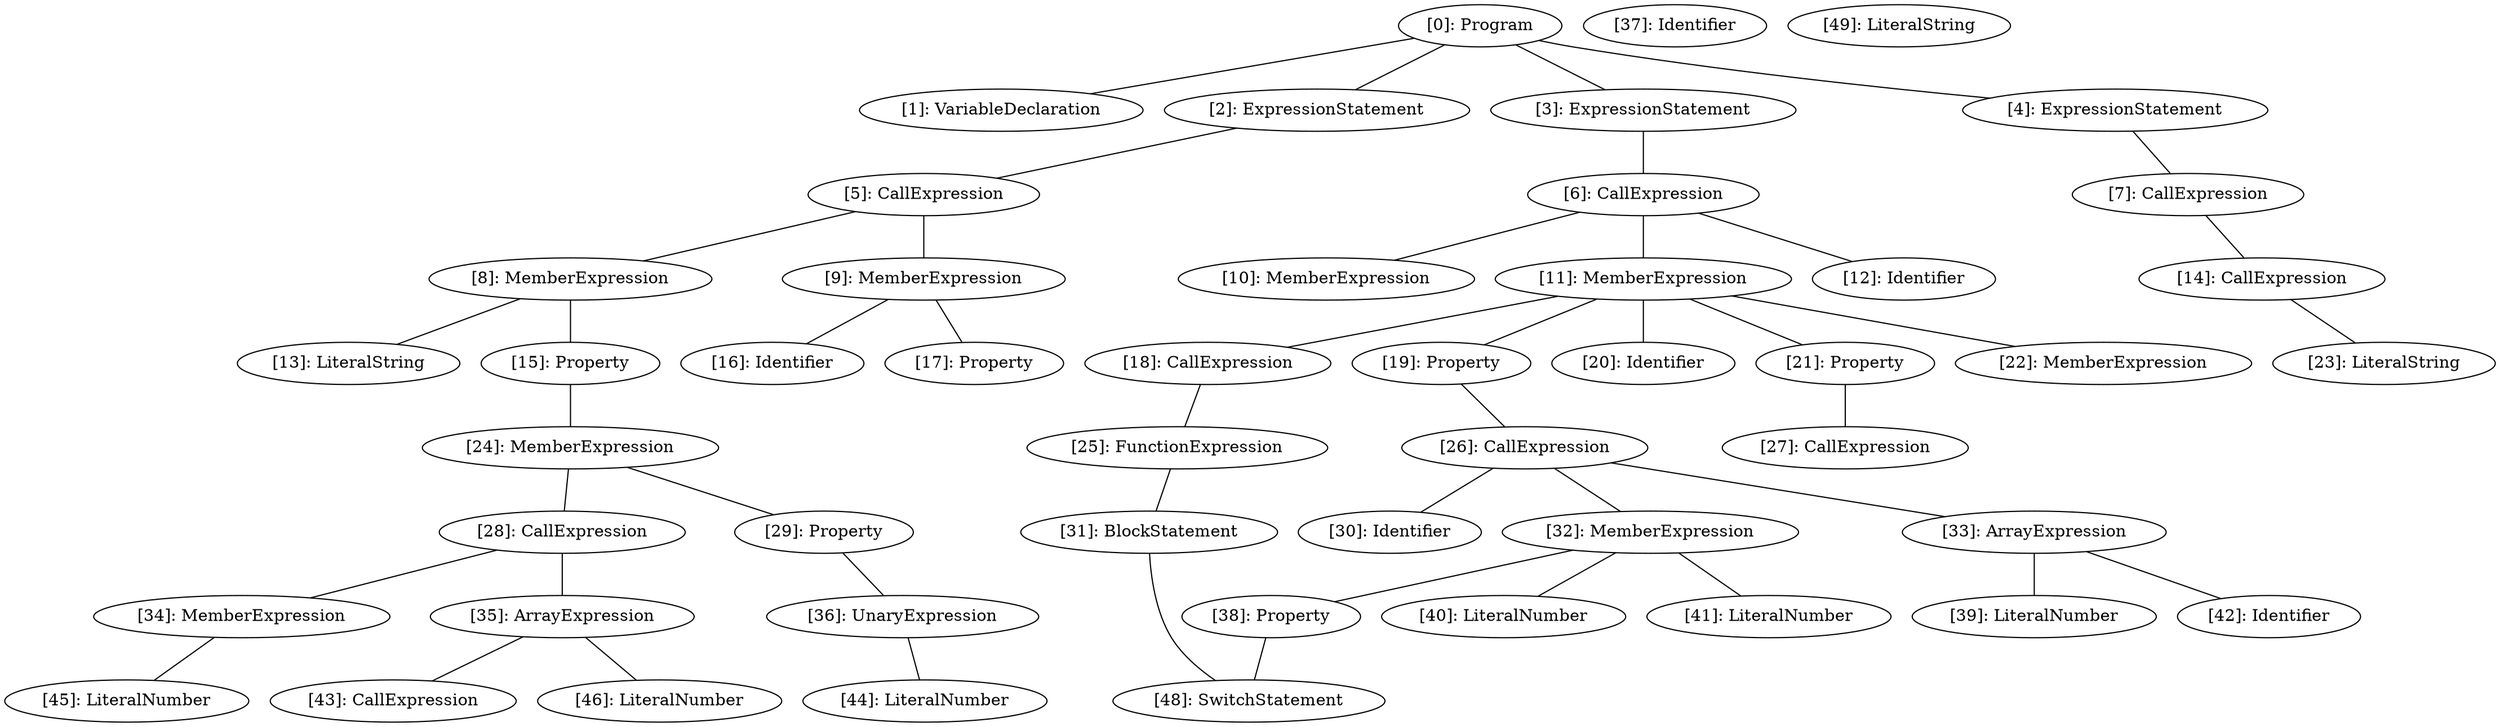 // Result
graph {
	0 [label="[0]: Program"]
	1 [label="[1]: VariableDeclaration"]
	2 [label="[2]: ExpressionStatement"]
	3 [label="[3]: ExpressionStatement"]
	4 [label="[4]: ExpressionStatement"]
	5 [label="[5]: CallExpression"]
	6 [label="[6]: CallExpression"]
	7 [label="[7]: CallExpression"]
	8 [label="[8]: MemberExpression"]
	9 [label="[9]: MemberExpression"]
	10 [label="[10]: MemberExpression"]
	11 [label="[11]: MemberExpression"]
	12 [label="[12]: Identifier"]
	13 [label="[13]: LiteralString"]
	14 [label="[14]: CallExpression"]
	15 [label="[15]: Property"]
	16 [label="[16]: Identifier"]
	17 [label="[17]: Property"]
	18 [label="[18]: CallExpression"]
	19 [label="[19]: Property"]
	20 [label="[20]: Identifier"]
	21 [label="[21]: Property"]
	22 [label="[22]: MemberExpression"]
	23 [label="[23]: LiteralString"]
	24 [label="[24]: MemberExpression"]
	25 [label="[25]: FunctionExpression"]
	26 [label="[26]: CallExpression"]
	27 [label="[27]: CallExpression"]
	28 [label="[28]: CallExpression"]
	29 [label="[29]: Property"]
	30 [label="[30]: Identifier"]
	31 [label="[31]: BlockStatement"]
	32 [label="[32]: MemberExpression"]
	33 [label="[33]: ArrayExpression"]
	34 [label="[34]: MemberExpression"]
	35 [label="[35]: ArrayExpression"]
	36 [label="[36]: UnaryExpression"]
	37 [label="[37]: Identifier"]
	38 [label="[38]: Property"]
	39 [label="[39]: LiteralNumber"]
	40 [label="[40]: LiteralNumber"]
	41 [label="[41]: LiteralNumber"]
	42 [label="[42]: Identifier"]
	43 [label="[43]: CallExpression"]
	44 [label="[44]: LiteralNumber"]
	45 [label="[45]: LiteralNumber"]
	46 [label="[46]: LiteralNumber"]
	48 [label="[48]: SwitchStatement"]
	49 [label="[49]: LiteralString"]
	0 -- 1
	0 -- 2
	0 -- 3
	0 -- 4
	2 -- 5
	3 -- 6
	4 -- 7
	5 -- 8
	5 -- 9
	6 -- 10
	6 -- 11
	6 -- 12
	7 -- 14
	8 -- 13
	8 -- 15
	9 -- 16
	9 -- 17
	11 -- 18
	11 -- 19
	11 -- 20
	11 -- 21
	11 -- 22
	14 -- 23
	15 -- 24
	18 -- 25
	19 -- 26
	21 -- 27
	24 -- 28
	24 -- 29
	25 -- 31
	26 -- 30
	26 -- 32
	26 -- 33
	28 -- 34
	28 -- 35
	29 -- 36
	31 -- 48
	32 -- 38
	32 -- 40
	32 -- 41
	33 -- 39
	33 -- 42
	34 -- 45
	35 -- 43
	35 -- 46
	36 -- 44
	38 -- 48
}
